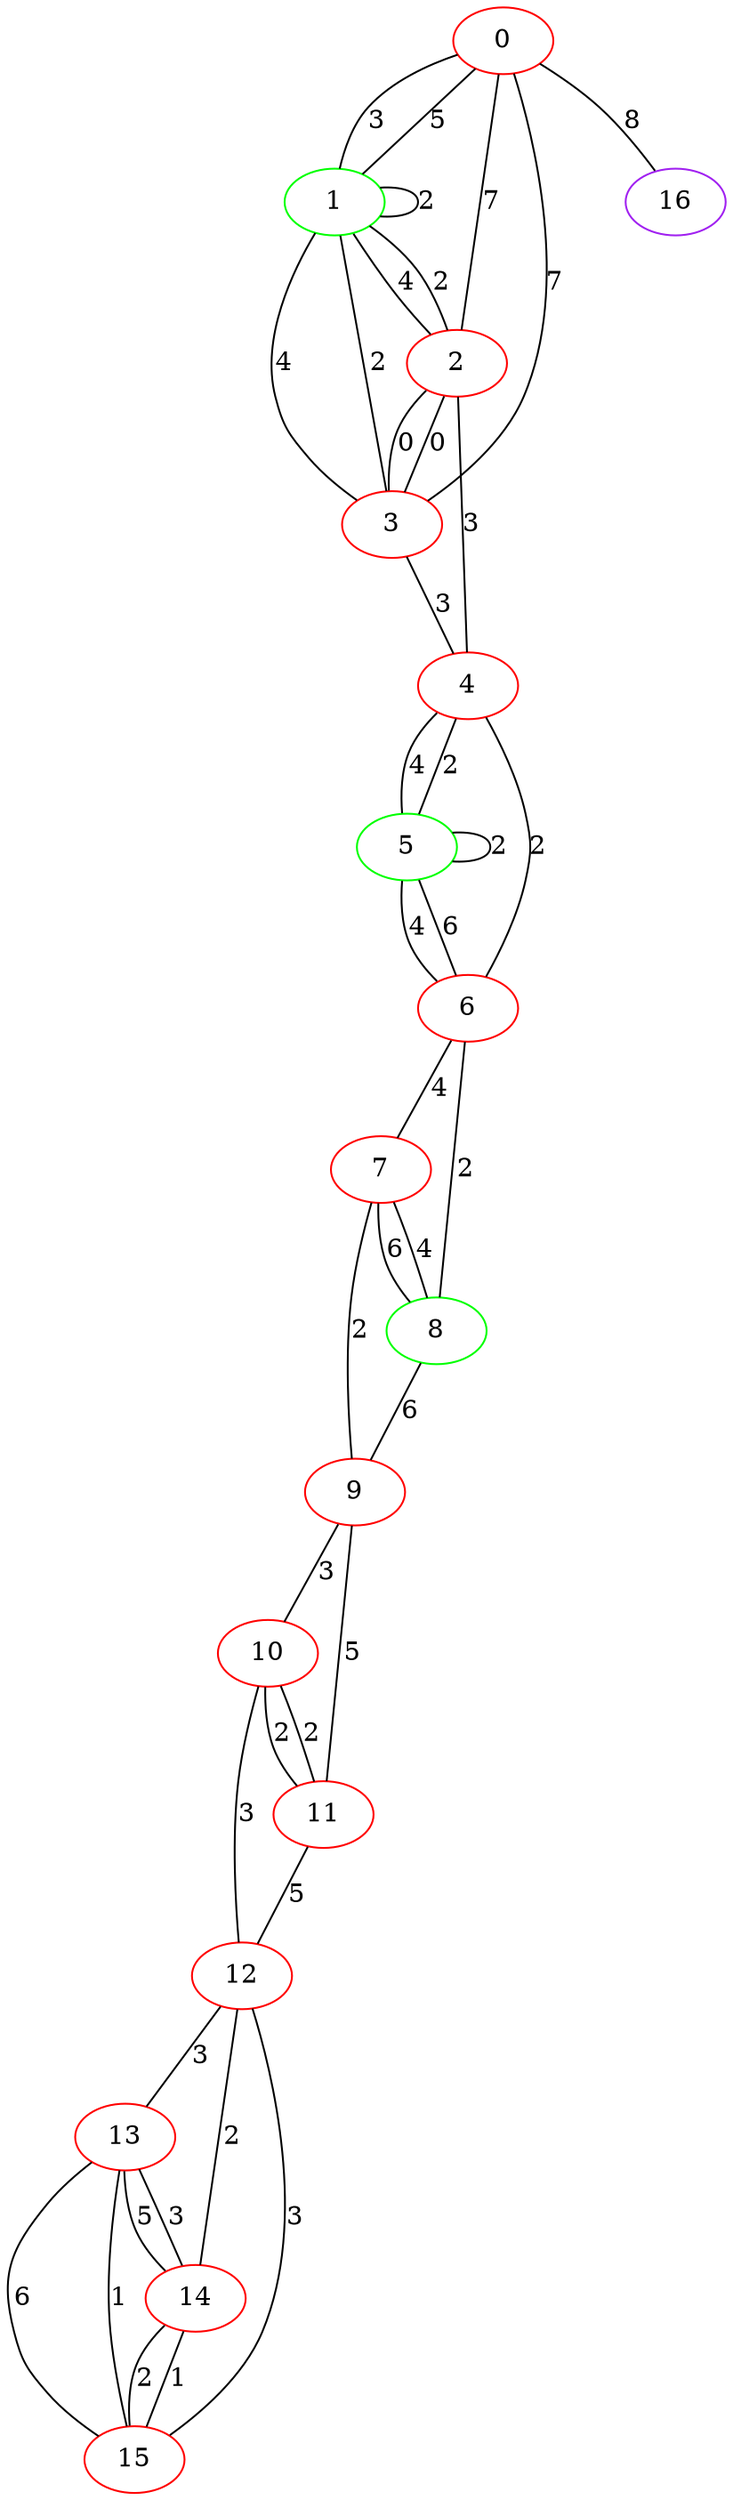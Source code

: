 graph "" {
0 [color=red, weight=1];
1 [color=green, weight=2];
2 [color=red, weight=1];
3 [color=red, weight=1];
4 [color=red, weight=1];
5 [color=green, weight=2];
6 [color=red, weight=1];
7 [color=red, weight=1];
8 [color=green, weight=2];
9 [color=red, weight=1];
10 [color=red, weight=1];
11 [color=red, weight=1];
12 [color=red, weight=1];
13 [color=red, weight=1];
14 [color=red, weight=1];
15 [color=red, weight=1];
16 [color=purple, weight=4];
0 -- 16  [key=0, label=8];
0 -- 1  [key=0, label=3];
0 -- 1  [key=1, label=5];
0 -- 2  [key=0, label=7];
0 -- 3  [key=0, label=7];
1 -- 1  [key=0, label=2];
1 -- 2  [key=0, label=4];
1 -- 2  [key=1, label=2];
1 -- 3  [key=0, label=4];
1 -- 3  [key=1, label=2];
2 -- 3  [key=0, label=0];
2 -- 3  [key=1, label=0];
2 -- 4  [key=0, label=3];
3 -- 4  [key=0, label=3];
4 -- 5  [key=0, label=4];
4 -- 5  [key=1, label=2];
4 -- 6  [key=0, label=2];
5 -- 5  [key=0, label=2];
5 -- 6  [key=0, label=6];
5 -- 6  [key=1, label=4];
6 -- 8  [key=0, label=2];
6 -- 7  [key=0, label=4];
7 -- 8  [key=0, label=4];
7 -- 8  [key=1, label=6];
7 -- 9  [key=0, label=2];
8 -- 9  [key=0, label=6];
9 -- 10  [key=0, label=3];
9 -- 11  [key=0, label=5];
10 -- 11  [key=0, label=2];
10 -- 11  [key=1, label=2];
10 -- 12  [key=0, label=3];
11 -- 12  [key=0, label=5];
12 -- 13  [key=0, label=3];
12 -- 14  [key=0, label=2];
12 -- 15  [key=0, label=3];
13 -- 14  [key=0, label=5];
13 -- 14  [key=1, label=3];
13 -- 15  [key=0, label=6];
13 -- 15  [key=1, label=1];
14 -- 15  [key=0, label=1];
14 -- 15  [key=1, label=2];
}
